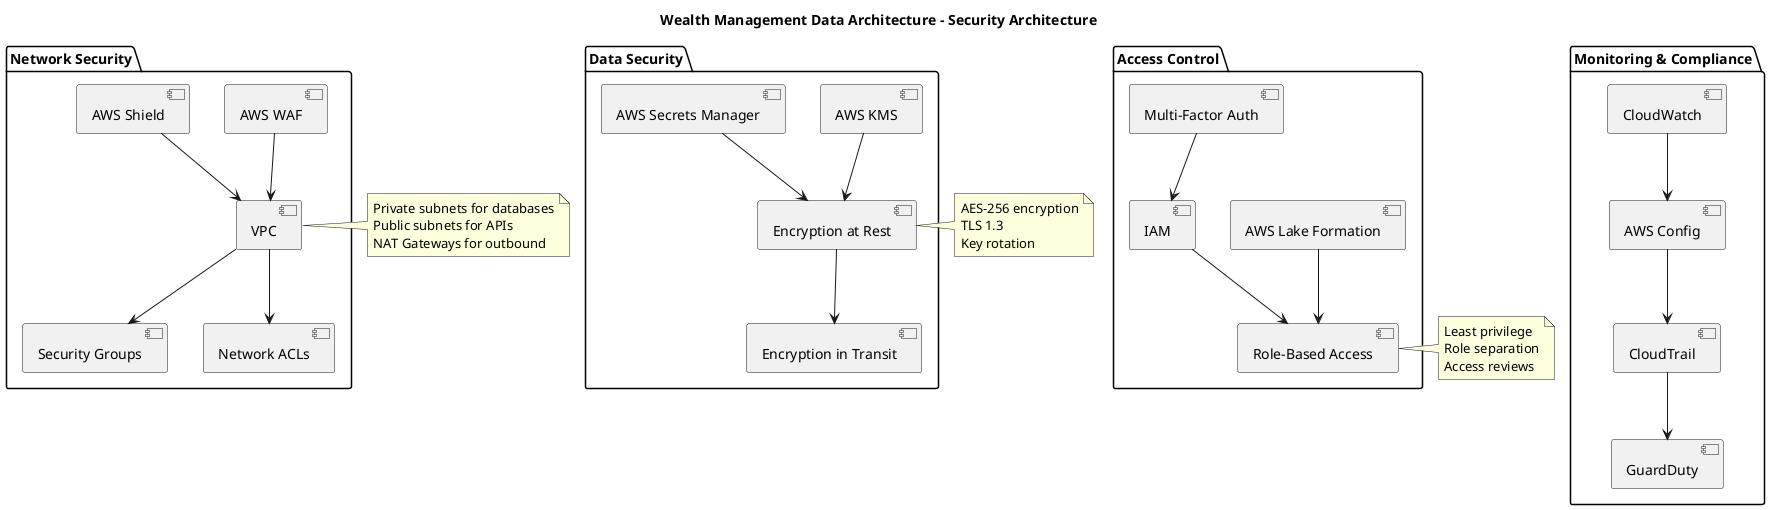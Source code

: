 @startuml Security Architecture

skinparam backgroundColor white
skinparam handwritten false

title Wealth Management Data Architecture - Security Architecture

' Define components
package "Network Security" {
    [VPC] as VPC
    [Security Groups] as SG
    [Network ACLs] as NACL
    [AWS WAF] as WAF
    [AWS Shield] as Shield
}

package "Data Security" {
    [AWS KMS] as KMS
    [AWS Secrets Manager] as Secrets
    [Encryption at Rest] as Encrypt
    [Encryption in Transit] as Transit
}

package "Access Control" {
    [IAM] as IAM
    [AWS Lake Formation] as Lake
    [Role-Based Access] as RBAC
    [Multi-Factor Auth] as MFA
}

package "Monitoring & Compliance" {
    [CloudWatch] as CloudWatch
    [AWS Config] as Config
    [CloudTrail] as Trail
    [GuardDuty] as Guard
}

' Define relationships
VPC --> SG
VPC --> NACL
WAF --> VPC
Shield --> VPC

KMS --> Encrypt
Secrets --> Encrypt
Encrypt --> Transit

IAM --> RBAC
Lake --> RBAC
MFA --> IAM

CloudWatch --> Config
Config --> Trail
Trail --> Guard

' Add notes
note right of VPC
  Private subnets for databases
  Public subnets for APIs
  NAT Gateways for outbound
end note

note right of Encrypt
  AES-256 encryption
  TLS 1.3
  Key rotation
end note

note right of RBAC
  Least privilege
  Role separation
  Access reviews
end note

@enduml 